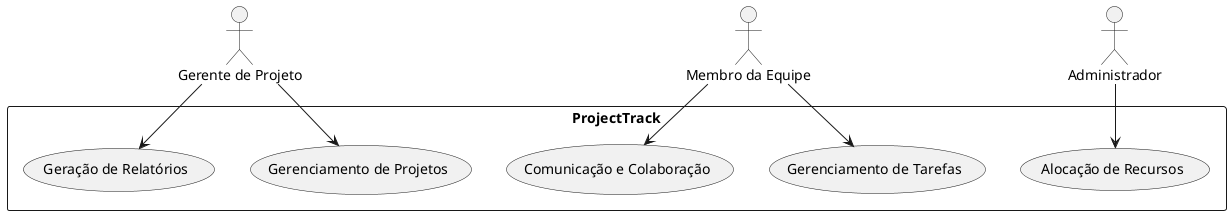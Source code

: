 ```plaintext
@startuml
actor "Gerente de Projeto" as GP
actor "Membro da Equipe" as ME
actor "Administrador" as AD

rectangle ProjectTrack {
  GP --> (Gerenciamento de Projetos)
  GP --> (Geração de Relatórios)
  ME --> (Gerenciamento de Tarefas)
  ME --> (Comunicação e Colaboração)
  AD --> (Alocação de Recursos)
}

@enduml
```